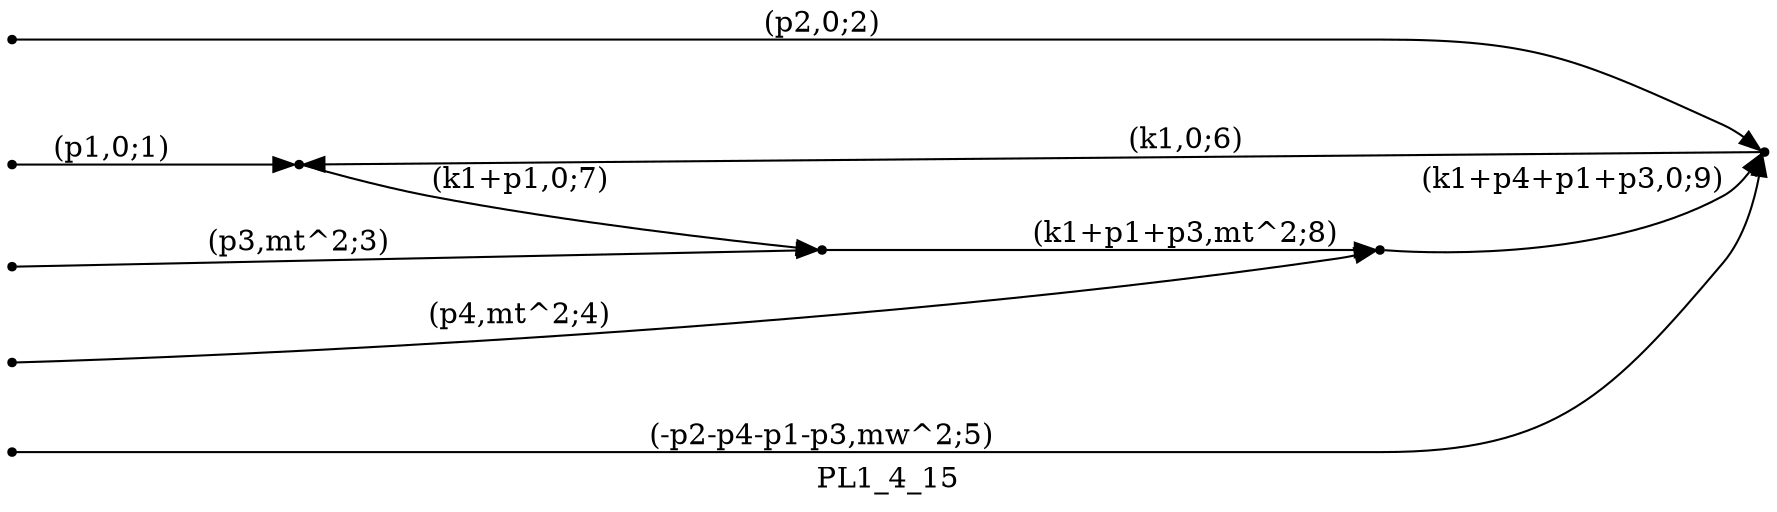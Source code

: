 digraph PL1_4_15 {
  label="PL1_4_15";
  rankdir="LR";
  subgraph edges {
    -1 -> 2 [label="(p1,0;1)"];
    -2 -> 4 [label="(p2,0;2)"];
    -3 -> 1 [label="(p3,mt^2;3)"];
    -4 -> 3 [label="(p4,mt^2;4)"];
    -5 -> 4 [label="(-p2-p4-p1-p3,mw^2;5)"];
    4 -> 2 [label="(k1,0;6)"];
    2 -> 1 [label="(k1+p1,0;7)"];
    1 -> 3 [label="(k1+p1+p3,mt^2;8)"];
    3 -> 4 [label="(k1+p4+p1+p3,0;9)"];
  }
  subgraph incoming { rank="source"; -1; -2; -3; -4; -5; }
-5 [shape=point];
-4 [shape=point];
-3 [shape=point];
-2 [shape=point];
-1 [shape=point];
1 [shape=point];
2 [shape=point];
3 [shape=point];
4 [shape=point];
}

